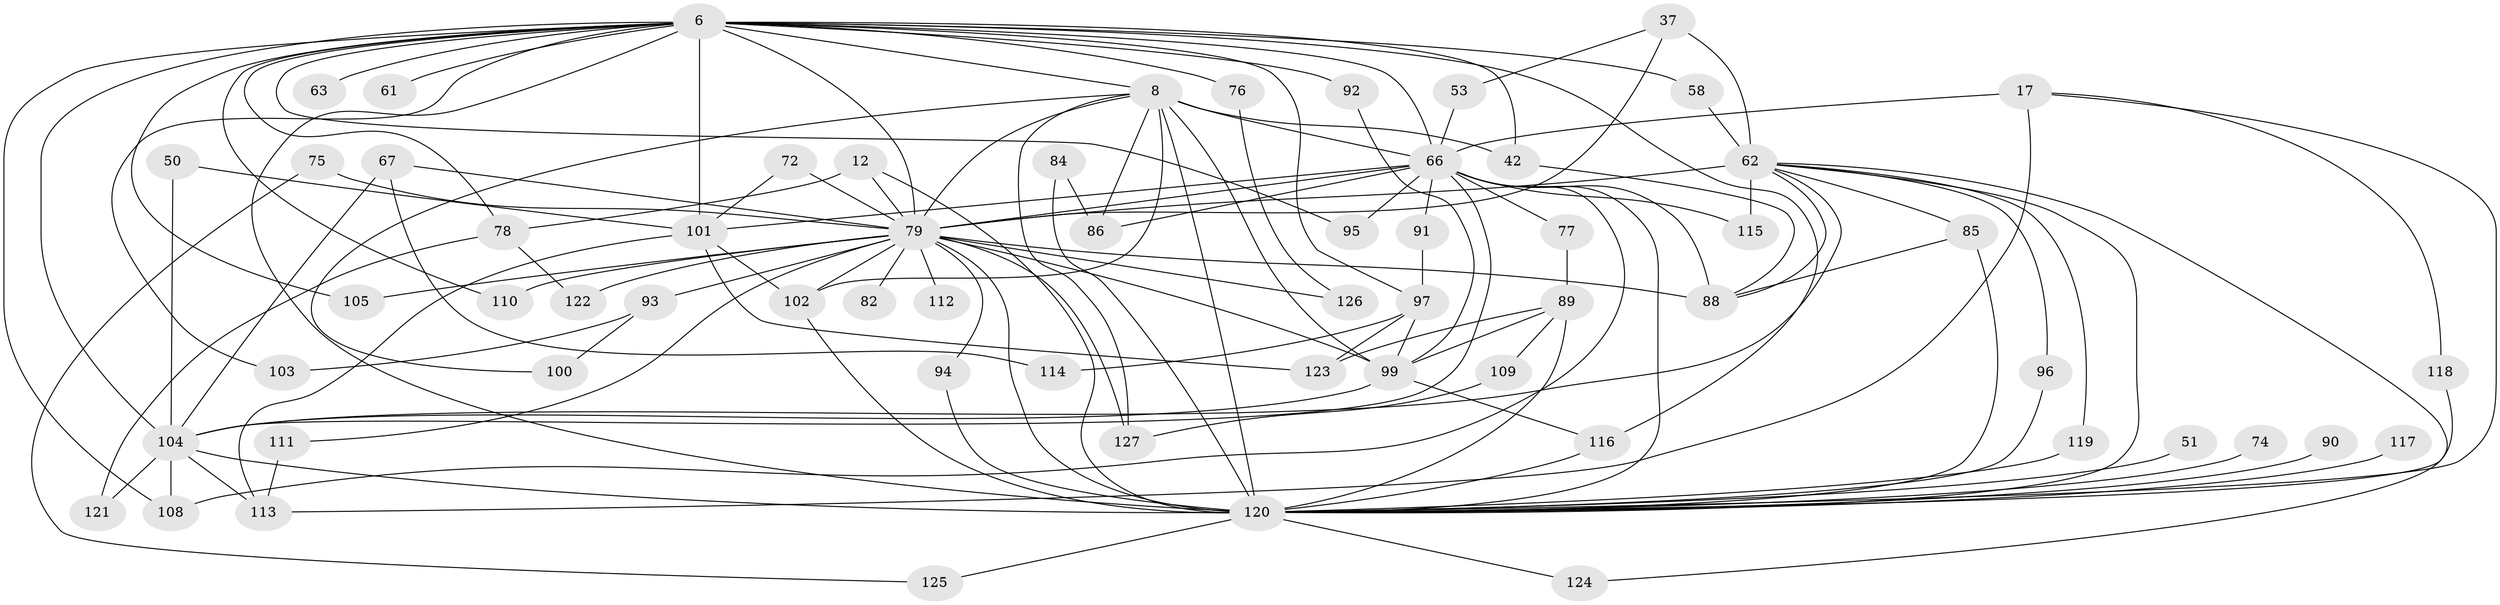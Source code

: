 // original degree distribution, {31: 0.007874015748031496, 23: 0.015748031496062992, 17: 0.015748031496062992, 24: 0.007874015748031496, 25: 0.007874015748031496, 12: 0.015748031496062992, 18: 0.007874015748031496, 22: 0.007874015748031496, 5: 0.07086614173228346, 3: 0.13385826771653545, 9: 0.015748031496062992, 10: 0.007874015748031496, 6: 0.015748031496062992, 4: 0.11023622047244094, 2: 0.5590551181102362}
// Generated by graph-tools (version 1.1) at 2025/45/03/09/25 04:45:16]
// undirected, 63 vertices, 127 edges
graph export_dot {
graph [start="1"]
  node [color=gray90,style=filled];
  6 [super="+4"];
  8 [super="+7"];
  12;
  17;
  37 [super="+31"];
  42 [super="+41"];
  50;
  51;
  53;
  58;
  61;
  62 [super="+15+39+59"];
  63;
  66 [super="+13+9"];
  67 [super="+43"];
  72;
  74;
  75 [super="+52"];
  76;
  77;
  78 [super="+32"];
  79 [super="+64+5"];
  82;
  84;
  85 [super="+25"];
  86 [super="+49"];
  88 [super="+30+22+81"];
  89 [super="+46"];
  90;
  91;
  92;
  93;
  94;
  95;
  96;
  97 [super="+45+83"];
  99 [super="+70"];
  100;
  101 [super="+16+47+56"];
  102 [super="+57"];
  103;
  104 [super="+73"];
  105;
  108 [super="+28+107"];
  109;
  110;
  111;
  112;
  113 [super="+60"];
  114;
  115;
  116 [super="+68"];
  117;
  118;
  119;
  120 [super="+20+71+69+54+106"];
  121;
  122;
  123 [super="+87"];
  124;
  125;
  126;
  127 [super="+80"];
  6 -- 8 [weight=4];
  6 -- 61 [weight=2];
  6 -- 63 [weight=2];
  6 -- 92;
  6 -- 95;
  6 -- 97 [weight=3];
  6 -- 103;
  6 -- 76;
  6 -- 78 [weight=2];
  6 -- 101 [weight=4];
  6 -- 105;
  6 -- 110;
  6 -- 58;
  6 -- 66 [weight=5];
  6 -- 42;
  6 -- 104;
  6 -- 116;
  6 -- 108;
  6 -- 79 [weight=4];
  6 -- 120 [weight=7];
  8 -- 42;
  8 -- 99 [weight=2];
  8 -- 100;
  8 -- 86 [weight=2];
  8 -- 127 [weight=2];
  8 -- 66 [weight=4];
  8 -- 102;
  8 -- 79 [weight=4];
  8 -- 120 [weight=7];
  12 -- 78;
  12 -- 79;
  12 -- 120;
  17 -- 118;
  17 -- 66 [weight=2];
  17 -- 113;
  17 -- 120;
  37 -- 53;
  37 -- 62 [weight=2];
  37 -- 79;
  42 -- 88;
  50 -- 101;
  50 -- 104;
  51 -- 120 [weight=2];
  53 -- 66;
  58 -- 62;
  62 -- 96;
  62 -- 79 [weight=8];
  62 -- 115;
  62 -- 119;
  62 -- 124;
  62 -- 85;
  62 -- 104;
  62 -- 88;
  62 -- 120 [weight=2];
  66 -- 108 [weight=2];
  66 -- 77;
  66 -- 86;
  66 -- 88 [weight=2];
  66 -- 91;
  66 -- 95;
  66 -- 101;
  66 -- 115;
  66 -- 104 [weight=2];
  66 -- 79 [weight=6];
  66 -- 120 [weight=5];
  67 -- 114;
  67 -- 104;
  67 -- 79 [weight=2];
  72 -- 101;
  72 -- 79;
  74 -- 120;
  75 -- 125;
  75 -- 79 [weight=2];
  76 -- 126;
  77 -- 89;
  78 -- 121;
  78 -- 122;
  79 -- 82 [weight=2];
  79 -- 88 [weight=2];
  79 -- 93;
  79 -- 94;
  79 -- 99 [weight=2];
  79 -- 126;
  79 -- 102;
  79 -- 105;
  79 -- 110;
  79 -- 111;
  79 -- 112 [weight=2];
  79 -- 122;
  79 -- 127 [weight=2];
  79 -- 120 [weight=7];
  84 -- 86;
  84 -- 120;
  85 -- 88;
  85 -- 120;
  89 -- 109;
  89 -- 99;
  89 -- 123;
  89 -- 120 [weight=2];
  90 -- 120;
  91 -- 97;
  92 -- 99;
  93 -- 100;
  93 -- 103;
  94 -- 120;
  96 -- 120;
  97 -- 114;
  97 -- 123;
  97 -- 99;
  99 -- 116;
  99 -- 104;
  101 -- 123;
  101 -- 102;
  101 -- 113;
  102 -- 120;
  104 -- 108 [weight=2];
  104 -- 113;
  104 -- 121;
  104 -- 120 [weight=5];
  109 -- 127;
  111 -- 113;
  116 -- 120;
  117 -- 120;
  118 -- 120;
  119 -- 120;
  120 -- 124;
  120 -- 125;
}

